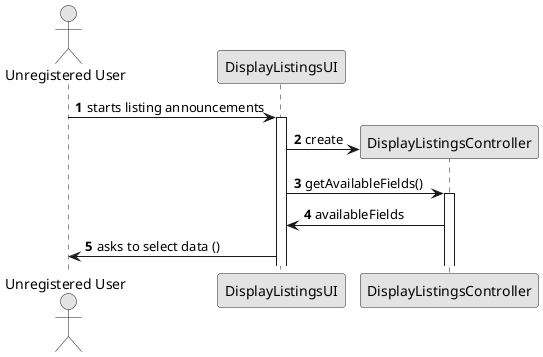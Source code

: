 @startuml
skinparam monochrome true
skinparam packageStyle rectangle
skinparam shadowing false

autonumber

'hide footbox
actor "Unregistered User" as UR
participant "DisplayListingsUI" as UI
participant "DisplayListingsController" as CTRL
UR -> UI: starts listing announcements
activate UI
UI -> CTRL**: create
UI -> CTRL: getAvailableFields()
activate CTRL
CTRL -> UI: availableFields
UI -> UR: asks to select data ()



@enduml